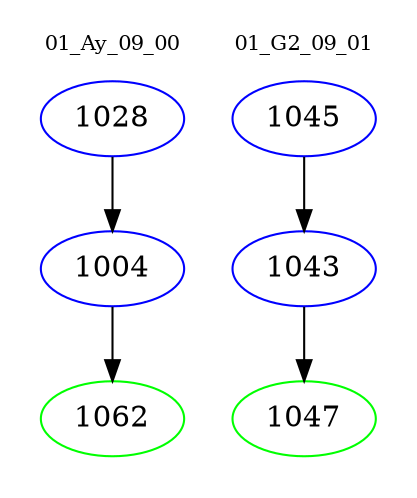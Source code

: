 digraph{
subgraph cluster_0 {
color = white
label = "01_Ay_09_00";
fontsize=10;
T0_1028 [label="1028", color="blue"]
T0_1028 -> T0_1004 [color="black"]
T0_1004 [label="1004", color="blue"]
T0_1004 -> T0_1062 [color="black"]
T0_1062 [label="1062", color="green"]
}
subgraph cluster_1 {
color = white
label = "01_G2_09_01";
fontsize=10;
T1_1045 [label="1045", color="blue"]
T1_1045 -> T1_1043 [color="black"]
T1_1043 [label="1043", color="blue"]
T1_1043 -> T1_1047 [color="black"]
T1_1047 [label="1047", color="green"]
}
}
